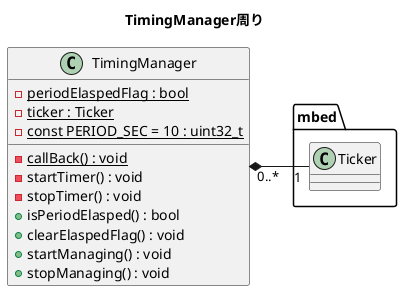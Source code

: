 @startuml
title TimingManager周り

left to right direction

class "TimingManager" as ClassTimingManager{
  -{static}periodElaspedFlag : bool
  -{static}ticker : Ticker
  -{static}callBack() : void
  -startTimer() : void
  -stopTimer() : void
  +isPeriodElasped() : bool
  +clearElaspedFlag() : void
  +startManaging() : void
  +stopManaging() : void
  -{static}const PERIOD_SEC = 10 : uint32_t
}

package "mbed" as PackageMBED{
  class "Ticker" as ClassTicker{
  }
}

ClassTimingManager "0..*" *-- "1" ClassTicker
@enduml
